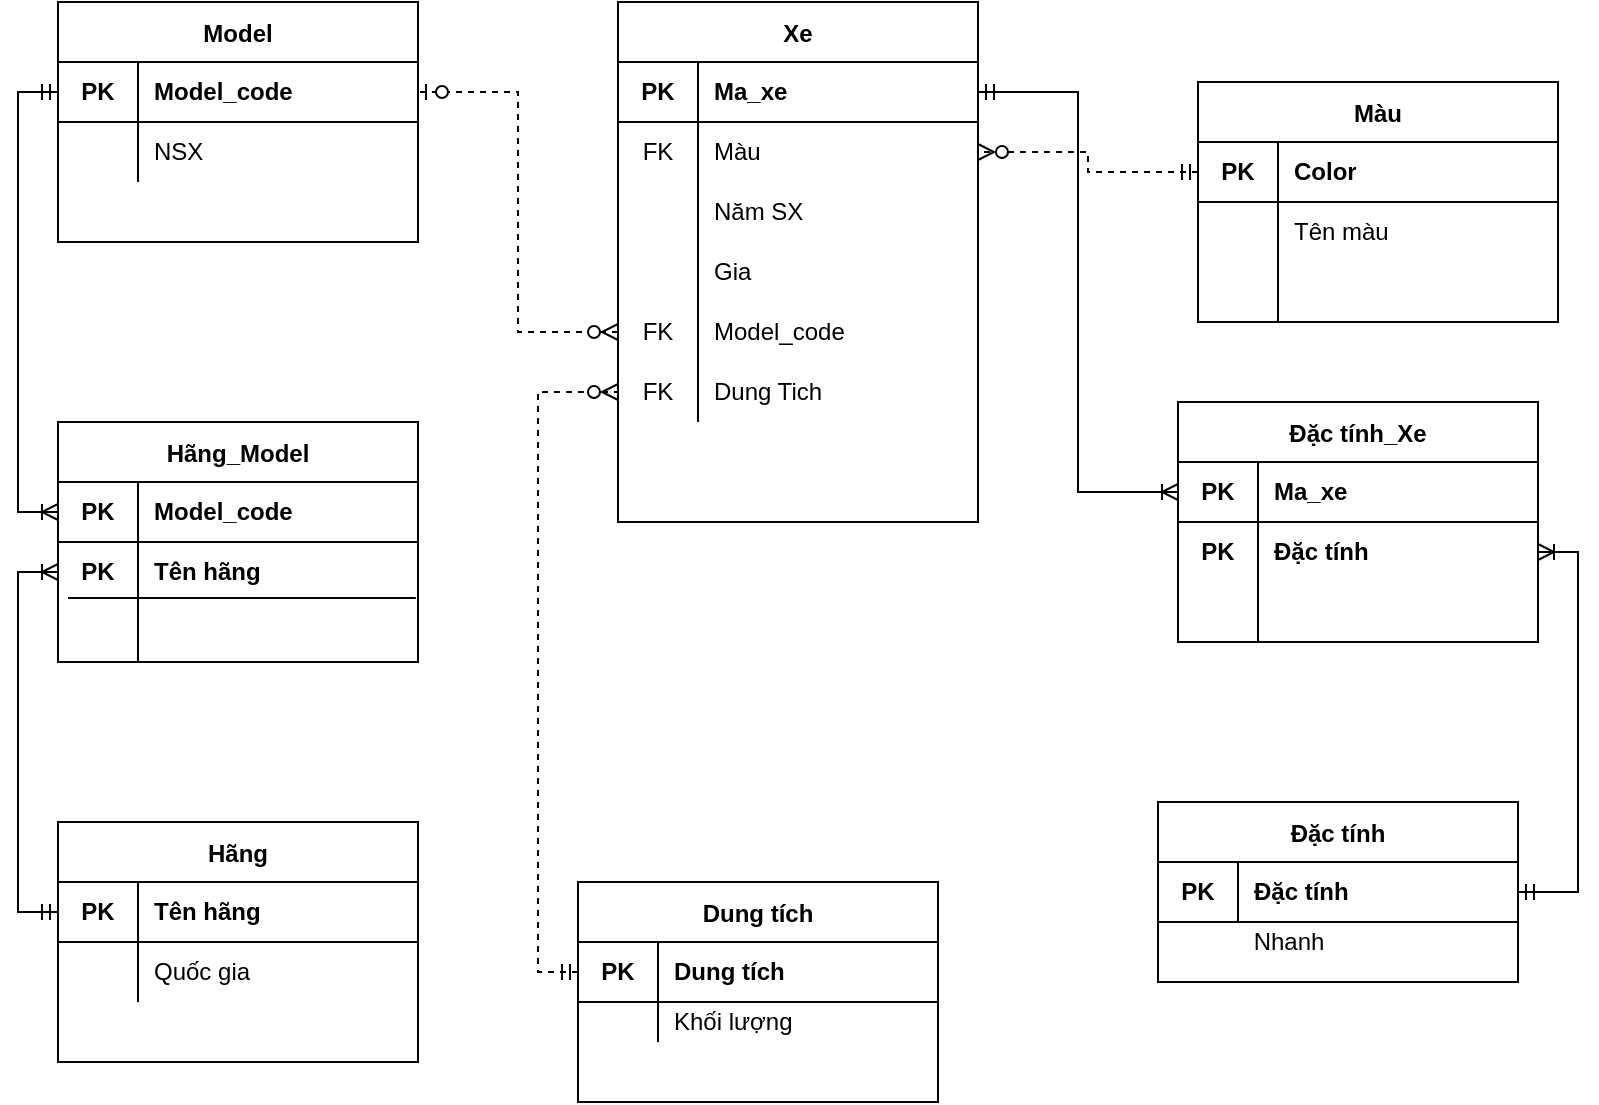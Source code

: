 <mxfile version="14.7.7" type="github">
  <diagram id="tQ0JAVw5jAxwwFSKnf0L" name="Page-1">
    <mxGraphModel dx="2205" dy="756" grid="1" gridSize="10" guides="1" tooltips="1" connect="1" arrows="1" fold="1" page="1" pageScale="1" pageWidth="827" pageHeight="1169" math="0" shadow="0">
      <root>
        <mxCell id="0" />
        <mxCell id="1" parent="0" />
        <mxCell id="geqhsTKzs4VP_xfvQTbi-14" value="Model" style="shape=table;startSize=30;container=1;collapsible=0;childLayout=tableLayout;fixedRows=1;rowLines=0;fontStyle=1;align=center;" vertex="1" parent="1">
          <mxGeometry x="20" y="40" width="180" height="120" as="geometry" />
        </mxCell>
        <mxCell id="geqhsTKzs4VP_xfvQTbi-15" value="" style="shape=partialRectangle;html=1;whiteSpace=wrap;collapsible=0;dropTarget=0;pointerEvents=0;fillColor=none;top=0;left=0;bottom=1;right=0;points=[[0,0.5],[1,0.5]];portConstraint=eastwest;" vertex="1" parent="geqhsTKzs4VP_xfvQTbi-14">
          <mxGeometry y="30" width="180" height="30" as="geometry" />
        </mxCell>
        <mxCell id="geqhsTKzs4VP_xfvQTbi-16" value="&lt;font style=&quot;vertical-align: inherit&quot;&gt;&lt;font style=&quot;vertical-align: inherit&quot;&gt;&lt;b&gt;PK&lt;/b&gt;&lt;/font&gt;&lt;/font&gt;" style="shape=partialRectangle;html=1;whiteSpace=wrap;connectable=0;fillColor=none;top=0;left=0;bottom=0;right=0;overflow=hidden;" vertex="1" parent="geqhsTKzs4VP_xfvQTbi-15">
          <mxGeometry width="40" height="30" as="geometry" />
        </mxCell>
        <mxCell id="geqhsTKzs4VP_xfvQTbi-17" value="&lt;font style=&quot;vertical-align: inherit&quot;&gt;&lt;font style=&quot;vertical-align: inherit&quot;&gt;&lt;b&gt;Model_code&lt;/b&gt;&lt;/font&gt;&lt;/font&gt;" style="shape=partialRectangle;html=1;whiteSpace=wrap;connectable=0;fillColor=none;top=0;left=0;bottom=0;right=0;align=left;spacingLeft=6;overflow=hidden;" vertex="1" parent="geqhsTKzs4VP_xfvQTbi-15">
          <mxGeometry x="40" width="140" height="30" as="geometry" />
        </mxCell>
        <mxCell id="geqhsTKzs4VP_xfvQTbi-21" value="" style="shape=partialRectangle;html=1;whiteSpace=wrap;collapsible=0;dropTarget=0;pointerEvents=0;fillColor=none;top=0;left=0;bottom=0;right=0;points=[[0,0.5],[1,0.5]];portConstraint=eastwest;" vertex="1" parent="geqhsTKzs4VP_xfvQTbi-14">
          <mxGeometry y="60" width="180" height="30" as="geometry" />
        </mxCell>
        <mxCell id="geqhsTKzs4VP_xfvQTbi-22" value="" style="shape=partialRectangle;html=1;whiteSpace=wrap;connectable=0;fillColor=none;top=0;left=0;bottom=0;right=0;overflow=hidden;" vertex="1" parent="geqhsTKzs4VP_xfvQTbi-21">
          <mxGeometry width="40" height="30" as="geometry" />
        </mxCell>
        <mxCell id="geqhsTKzs4VP_xfvQTbi-23" value="&lt;font style=&quot;vertical-align: inherit&quot;&gt;&lt;font style=&quot;vertical-align: inherit&quot;&gt;NSX&lt;/font&gt;&lt;/font&gt;" style="shape=partialRectangle;html=1;whiteSpace=wrap;connectable=0;fillColor=none;top=0;left=0;bottom=0;right=0;align=left;spacingLeft=6;overflow=hidden;" vertex="1" parent="geqhsTKzs4VP_xfvQTbi-21">
          <mxGeometry x="40" width="140" height="30" as="geometry" />
        </mxCell>
        <mxCell id="geqhsTKzs4VP_xfvQTbi-24" value="Xe" style="shape=table;startSize=30;container=1;collapsible=0;childLayout=tableLayout;fixedRows=1;rowLines=0;fontStyle=1;align=center;" vertex="1" parent="1">
          <mxGeometry x="300" y="40" width="180" height="260" as="geometry" />
        </mxCell>
        <mxCell id="geqhsTKzs4VP_xfvQTbi-25" value="" style="shape=partialRectangle;html=1;whiteSpace=wrap;collapsible=0;dropTarget=0;pointerEvents=0;fillColor=none;top=0;left=0;bottom=1;right=0;points=[[0,0.5],[1,0.5]];portConstraint=eastwest;" vertex="1" parent="geqhsTKzs4VP_xfvQTbi-24">
          <mxGeometry y="30" width="180" height="30" as="geometry" />
        </mxCell>
        <mxCell id="geqhsTKzs4VP_xfvQTbi-26" value="&lt;font style=&quot;vertical-align: inherit&quot;&gt;&lt;font style=&quot;vertical-align: inherit&quot;&gt;&lt;font style=&quot;vertical-align: inherit&quot;&gt;&lt;font style=&quot;vertical-align: inherit&quot;&gt;&lt;b&gt;PK&lt;/b&gt;&lt;/font&gt;&lt;/font&gt;&lt;/font&gt;&lt;/font&gt;" style="shape=partialRectangle;html=1;whiteSpace=wrap;connectable=0;fillColor=none;top=0;left=0;bottom=0;right=0;overflow=hidden;" vertex="1" parent="geqhsTKzs4VP_xfvQTbi-25">
          <mxGeometry width="40" height="30" as="geometry" />
        </mxCell>
        <mxCell id="geqhsTKzs4VP_xfvQTbi-27" value="&lt;font style=&quot;vertical-align: inherit&quot;&gt;&lt;font style=&quot;vertical-align: inherit&quot;&gt;&lt;font style=&quot;vertical-align: inherit&quot;&gt;&lt;font style=&quot;vertical-align: inherit&quot;&gt;&lt;b&gt;Ma_xe&lt;/b&gt;&lt;/font&gt;&lt;/font&gt;&lt;/font&gt;&lt;/font&gt;" style="shape=partialRectangle;html=1;whiteSpace=wrap;connectable=0;fillColor=none;top=0;left=0;bottom=0;right=0;align=left;spacingLeft=6;overflow=hidden;" vertex="1" parent="geqhsTKzs4VP_xfvQTbi-25">
          <mxGeometry x="40" width="140" height="30" as="geometry" />
        </mxCell>
        <mxCell id="geqhsTKzs4VP_xfvQTbi-28" value="" style="shape=partialRectangle;html=1;whiteSpace=wrap;collapsible=0;dropTarget=0;pointerEvents=0;fillColor=none;top=0;left=0;bottom=0;right=0;points=[[0,0.5],[1,0.5]];portConstraint=eastwest;" vertex="1" parent="geqhsTKzs4VP_xfvQTbi-24">
          <mxGeometry y="60" width="180" height="30" as="geometry" />
        </mxCell>
        <mxCell id="geqhsTKzs4VP_xfvQTbi-29" value="&lt;font style=&quot;vertical-align: inherit&quot;&gt;&lt;font style=&quot;vertical-align: inherit&quot;&gt;FK&lt;/font&gt;&lt;/font&gt;" style="shape=partialRectangle;html=1;whiteSpace=wrap;connectable=0;fillColor=none;top=0;left=0;bottom=0;right=0;overflow=hidden;" vertex="1" parent="geqhsTKzs4VP_xfvQTbi-28">
          <mxGeometry width="40" height="30" as="geometry" />
        </mxCell>
        <mxCell id="geqhsTKzs4VP_xfvQTbi-30" value="&lt;font style=&quot;vertical-align: inherit&quot;&gt;&lt;font style=&quot;vertical-align: inherit&quot;&gt;Màu&lt;/font&gt;&lt;/font&gt;" style="shape=partialRectangle;html=1;whiteSpace=wrap;connectable=0;fillColor=none;top=0;left=0;bottom=0;right=0;align=left;spacingLeft=6;overflow=hidden;" vertex="1" parent="geqhsTKzs4VP_xfvQTbi-28">
          <mxGeometry x="40" width="140" height="30" as="geometry" />
        </mxCell>
        <mxCell id="geqhsTKzs4VP_xfvQTbi-31" value="" style="shape=partialRectangle;html=1;whiteSpace=wrap;collapsible=0;dropTarget=0;pointerEvents=0;fillColor=none;top=0;left=0;bottom=0;right=0;points=[[0,0.5],[1,0.5]];portConstraint=eastwest;" vertex="1" parent="geqhsTKzs4VP_xfvQTbi-24">
          <mxGeometry y="90" width="180" height="30" as="geometry" />
        </mxCell>
        <mxCell id="geqhsTKzs4VP_xfvQTbi-32" value="" style="shape=partialRectangle;html=1;whiteSpace=wrap;connectable=0;fillColor=none;top=0;left=0;bottom=0;right=0;overflow=hidden;" vertex="1" parent="geqhsTKzs4VP_xfvQTbi-31">
          <mxGeometry width="40" height="30" as="geometry" />
        </mxCell>
        <mxCell id="geqhsTKzs4VP_xfvQTbi-33" value="&lt;font style=&quot;vertical-align: inherit&quot;&gt;&lt;font style=&quot;vertical-align: inherit&quot;&gt;Năm SX&lt;/font&gt;&lt;/font&gt;" style="shape=partialRectangle;html=1;whiteSpace=wrap;connectable=0;fillColor=none;top=0;left=0;bottom=0;right=0;align=left;spacingLeft=6;overflow=hidden;" vertex="1" parent="geqhsTKzs4VP_xfvQTbi-31">
          <mxGeometry x="40" width="140" height="30" as="geometry" />
        </mxCell>
        <mxCell id="geqhsTKzs4VP_xfvQTbi-94" value="" style="shape=partialRectangle;html=1;whiteSpace=wrap;collapsible=0;dropTarget=0;pointerEvents=0;fillColor=none;top=0;left=0;bottom=0;right=0;points=[[0,0.5],[1,0.5]];portConstraint=eastwest;" vertex="1" parent="geqhsTKzs4VP_xfvQTbi-24">
          <mxGeometry y="120" width="180" height="30" as="geometry" />
        </mxCell>
        <mxCell id="geqhsTKzs4VP_xfvQTbi-95" value="" style="shape=partialRectangle;html=1;whiteSpace=wrap;connectable=0;fillColor=none;top=0;left=0;bottom=0;right=0;overflow=hidden;" vertex="1" parent="geqhsTKzs4VP_xfvQTbi-94">
          <mxGeometry width="40" height="30" as="geometry" />
        </mxCell>
        <mxCell id="geqhsTKzs4VP_xfvQTbi-96" value="&lt;font style=&quot;vertical-align: inherit&quot;&gt;&lt;font style=&quot;vertical-align: inherit&quot;&gt;Gia&lt;/font&gt;&lt;/font&gt;" style="shape=partialRectangle;html=1;whiteSpace=wrap;connectable=0;fillColor=none;top=0;left=0;bottom=0;right=0;align=left;spacingLeft=6;overflow=hidden;" vertex="1" parent="geqhsTKzs4VP_xfvQTbi-94">
          <mxGeometry x="40" width="140" height="30" as="geometry" />
        </mxCell>
        <mxCell id="geqhsTKzs4VP_xfvQTbi-97" value="" style="shape=partialRectangle;html=1;whiteSpace=wrap;collapsible=0;dropTarget=0;pointerEvents=0;fillColor=none;top=0;left=0;bottom=0;right=0;points=[[0,0.5],[1,0.5]];portConstraint=eastwest;" vertex="1" parent="geqhsTKzs4VP_xfvQTbi-24">
          <mxGeometry y="150" width="180" height="30" as="geometry" />
        </mxCell>
        <mxCell id="geqhsTKzs4VP_xfvQTbi-98" value="&lt;font style=&quot;vertical-align: inherit&quot;&gt;&lt;font style=&quot;vertical-align: inherit&quot;&gt;FK&lt;/font&gt;&lt;/font&gt;" style="shape=partialRectangle;html=1;whiteSpace=wrap;connectable=0;fillColor=none;top=0;left=0;bottom=0;right=0;overflow=hidden;" vertex="1" parent="geqhsTKzs4VP_xfvQTbi-97">
          <mxGeometry width="40" height="30" as="geometry" />
        </mxCell>
        <mxCell id="geqhsTKzs4VP_xfvQTbi-99" value="&lt;font style=&quot;vertical-align: inherit&quot;&gt;&lt;font style=&quot;vertical-align: inherit&quot;&gt;Model_code&lt;/font&gt;&lt;/font&gt;" style="shape=partialRectangle;html=1;whiteSpace=wrap;connectable=0;fillColor=none;top=0;left=0;bottom=0;right=0;align=left;spacingLeft=6;overflow=hidden;" vertex="1" parent="geqhsTKzs4VP_xfvQTbi-97">
          <mxGeometry x="40" width="140" height="30" as="geometry" />
        </mxCell>
        <mxCell id="geqhsTKzs4VP_xfvQTbi-100" value="" style="shape=partialRectangle;html=1;whiteSpace=wrap;collapsible=0;dropTarget=0;pointerEvents=0;fillColor=none;top=0;left=0;bottom=0;right=0;points=[[0,0.5],[1,0.5]];portConstraint=eastwest;" vertex="1" parent="geqhsTKzs4VP_xfvQTbi-24">
          <mxGeometry y="180" width="180" height="30" as="geometry" />
        </mxCell>
        <mxCell id="geqhsTKzs4VP_xfvQTbi-101" value="&lt;font style=&quot;vertical-align: inherit&quot;&gt;&lt;font style=&quot;vertical-align: inherit&quot;&gt;FK&lt;/font&gt;&lt;/font&gt;" style="shape=partialRectangle;html=1;whiteSpace=wrap;connectable=0;fillColor=none;top=0;left=0;bottom=0;right=0;overflow=hidden;" vertex="1" parent="geqhsTKzs4VP_xfvQTbi-100">
          <mxGeometry width="40" height="30" as="geometry" />
        </mxCell>
        <mxCell id="geqhsTKzs4VP_xfvQTbi-102" value="&lt;font style=&quot;vertical-align: inherit&quot;&gt;&lt;font style=&quot;vertical-align: inherit&quot;&gt;Dung Tich&lt;/font&gt;&lt;/font&gt;" style="shape=partialRectangle;html=1;whiteSpace=wrap;connectable=0;fillColor=none;top=0;left=0;bottom=0;right=0;align=left;spacingLeft=6;overflow=hidden;" vertex="1" parent="geqhsTKzs4VP_xfvQTbi-100">
          <mxGeometry x="40" width="140" height="30" as="geometry" />
        </mxCell>
        <mxCell id="geqhsTKzs4VP_xfvQTbi-34" value="Hãng" style="shape=table;startSize=30;container=1;collapsible=0;childLayout=tableLayout;fixedRows=1;rowLines=0;fontStyle=1;align=center;" vertex="1" parent="1">
          <mxGeometry x="20" y="450" width="180" height="120" as="geometry" />
        </mxCell>
        <mxCell id="geqhsTKzs4VP_xfvQTbi-35" value="" style="shape=partialRectangle;html=1;whiteSpace=wrap;collapsible=0;dropTarget=0;pointerEvents=0;fillColor=none;top=0;left=0;bottom=1;right=0;points=[[0,0.5],[1,0.5]];portConstraint=eastwest;" vertex="1" parent="geqhsTKzs4VP_xfvQTbi-34">
          <mxGeometry y="30" width="180" height="30" as="geometry" />
        </mxCell>
        <mxCell id="geqhsTKzs4VP_xfvQTbi-36" value="&lt;b&gt;PK&lt;/b&gt;" style="shape=partialRectangle;html=1;whiteSpace=wrap;connectable=0;fillColor=none;top=0;left=0;bottom=0;right=0;overflow=hidden;" vertex="1" parent="geqhsTKzs4VP_xfvQTbi-35">
          <mxGeometry width="40" height="30" as="geometry" />
        </mxCell>
        <mxCell id="geqhsTKzs4VP_xfvQTbi-37" value="&lt;b&gt;Tên hãng&lt;/b&gt;" style="shape=partialRectangle;html=1;whiteSpace=wrap;connectable=0;fillColor=none;top=0;left=0;bottom=0;right=0;align=left;spacingLeft=6;overflow=hidden;" vertex="1" parent="geqhsTKzs4VP_xfvQTbi-35">
          <mxGeometry x="40" width="140" height="30" as="geometry" />
        </mxCell>
        <mxCell id="geqhsTKzs4VP_xfvQTbi-38" value="" style="shape=partialRectangle;html=1;whiteSpace=wrap;collapsible=0;dropTarget=0;pointerEvents=0;fillColor=none;top=0;left=0;bottom=0;right=0;points=[[0,0.5],[1,0.5]];portConstraint=eastwest;" vertex="1" parent="geqhsTKzs4VP_xfvQTbi-34">
          <mxGeometry y="60" width="180" height="30" as="geometry" />
        </mxCell>
        <mxCell id="geqhsTKzs4VP_xfvQTbi-39" value="" style="shape=partialRectangle;html=1;whiteSpace=wrap;connectable=0;fillColor=none;top=0;left=0;bottom=0;right=0;overflow=hidden;" vertex="1" parent="geqhsTKzs4VP_xfvQTbi-38">
          <mxGeometry width="40" height="30" as="geometry" />
        </mxCell>
        <mxCell id="geqhsTKzs4VP_xfvQTbi-40" value="Quốc gia" style="shape=partialRectangle;html=1;whiteSpace=wrap;connectable=0;fillColor=none;top=0;left=0;bottom=0;right=0;align=left;spacingLeft=6;overflow=hidden;" vertex="1" parent="geqhsTKzs4VP_xfvQTbi-38">
          <mxGeometry x="40" width="140" height="30" as="geometry" />
        </mxCell>
        <mxCell id="geqhsTKzs4VP_xfvQTbi-44" value="Hãng_Model" style="shape=table;startSize=30;container=1;collapsible=0;childLayout=tableLayout;fixedRows=1;rowLines=0;fontStyle=1;align=center;" vertex="1" parent="1">
          <mxGeometry x="20" y="250" width="180" height="120" as="geometry" />
        </mxCell>
        <mxCell id="geqhsTKzs4VP_xfvQTbi-45" value="" style="shape=partialRectangle;html=1;whiteSpace=wrap;collapsible=0;dropTarget=0;pointerEvents=0;fillColor=none;top=0;left=0;bottom=1;right=0;points=[[0,0.5],[1,0.5]];portConstraint=eastwest;" vertex="1" parent="geqhsTKzs4VP_xfvQTbi-44">
          <mxGeometry y="30" width="180" height="30" as="geometry" />
        </mxCell>
        <mxCell id="geqhsTKzs4VP_xfvQTbi-46" value="&lt;font style=&quot;vertical-align: inherit&quot;&gt;&lt;font style=&quot;vertical-align: inherit&quot;&gt;&lt;b&gt;PK&lt;/b&gt;&lt;/font&gt;&lt;/font&gt;" style="shape=partialRectangle;html=1;whiteSpace=wrap;connectable=0;fillColor=none;top=0;left=0;bottom=0;right=0;overflow=hidden;" vertex="1" parent="geqhsTKzs4VP_xfvQTbi-45">
          <mxGeometry width="40" height="30" as="geometry" />
        </mxCell>
        <mxCell id="geqhsTKzs4VP_xfvQTbi-47" value="&lt;b&gt;Model_code&lt;/b&gt;" style="shape=partialRectangle;html=1;whiteSpace=wrap;connectable=0;fillColor=none;top=0;left=0;bottom=0;right=0;align=left;spacingLeft=6;overflow=hidden;" vertex="1" parent="geqhsTKzs4VP_xfvQTbi-45">
          <mxGeometry x="40" width="140" height="30" as="geometry" />
        </mxCell>
        <mxCell id="geqhsTKzs4VP_xfvQTbi-48" value="" style="shape=partialRectangle;html=1;whiteSpace=wrap;collapsible=0;dropTarget=0;pointerEvents=0;fillColor=none;top=0;left=0;bottom=0;right=0;points=[[0,0.5],[1,0.5]];portConstraint=eastwest;" vertex="1" parent="geqhsTKzs4VP_xfvQTbi-44">
          <mxGeometry y="60" width="180" height="30" as="geometry" />
        </mxCell>
        <mxCell id="geqhsTKzs4VP_xfvQTbi-49" value="&lt;font style=&quot;vertical-align: inherit&quot;&gt;&lt;font style=&quot;vertical-align: inherit&quot;&gt;&lt;font style=&quot;vertical-align: inherit&quot;&gt;&lt;font style=&quot;vertical-align: inherit&quot;&gt;&lt;b&gt;PK&lt;/b&gt;&lt;/font&gt;&lt;/font&gt;&lt;/font&gt;&lt;/font&gt;" style="shape=partialRectangle;html=1;whiteSpace=wrap;connectable=0;fillColor=none;top=0;left=0;bottom=0;right=0;overflow=hidden;" vertex="1" parent="geqhsTKzs4VP_xfvQTbi-48">
          <mxGeometry width="40" height="30" as="geometry" />
        </mxCell>
        <mxCell id="geqhsTKzs4VP_xfvQTbi-50" value="&lt;b&gt;Tên hãng&lt;/b&gt;" style="shape=partialRectangle;html=1;whiteSpace=wrap;connectable=0;fillColor=none;top=0;left=0;bottom=0;right=0;align=left;spacingLeft=6;overflow=hidden;" vertex="1" parent="geqhsTKzs4VP_xfvQTbi-48">
          <mxGeometry x="40" width="140" height="30" as="geometry" />
        </mxCell>
        <mxCell id="geqhsTKzs4VP_xfvQTbi-51" value="" style="shape=partialRectangle;html=1;whiteSpace=wrap;collapsible=0;dropTarget=0;pointerEvents=0;fillColor=none;top=0;left=0;bottom=0;right=0;points=[[0,0.5],[1,0.5]];portConstraint=eastwest;" vertex="1" parent="geqhsTKzs4VP_xfvQTbi-44">
          <mxGeometry y="90" width="180" height="30" as="geometry" />
        </mxCell>
        <mxCell id="geqhsTKzs4VP_xfvQTbi-52" value="" style="shape=partialRectangle;html=1;whiteSpace=wrap;connectable=0;fillColor=none;top=0;left=0;bottom=0;right=0;overflow=hidden;" vertex="1" parent="geqhsTKzs4VP_xfvQTbi-51">
          <mxGeometry width="40" height="30" as="geometry" />
        </mxCell>
        <mxCell id="geqhsTKzs4VP_xfvQTbi-53" value="" style="shape=partialRectangle;html=1;whiteSpace=wrap;connectable=0;fillColor=none;top=0;left=0;bottom=0;right=0;align=left;spacingLeft=6;overflow=hidden;" vertex="1" parent="geqhsTKzs4VP_xfvQTbi-51">
          <mxGeometry x="40" width="140" height="30" as="geometry" />
        </mxCell>
        <mxCell id="geqhsTKzs4VP_xfvQTbi-110" value="" style="endArrow=none;html=1;exitX=0.028;exitY=0.933;exitDx=0;exitDy=0;exitPerimeter=0;entryX=0.994;entryY=-0.067;entryDx=0;entryDy=0;entryPerimeter=0;" edge="1" parent="geqhsTKzs4VP_xfvQTbi-44" source="geqhsTKzs4VP_xfvQTbi-48" target="geqhsTKzs4VP_xfvQTbi-51">
          <mxGeometry width="50" height="50" relative="1" as="geometry">
            <mxPoint x="370" y="160" as="sourcePoint" />
            <mxPoint x="420" y="110" as="targetPoint" />
          </mxGeometry>
        </mxCell>
        <mxCell id="geqhsTKzs4VP_xfvQTbi-54" value="Màu" style="shape=table;startSize=30;container=1;collapsible=0;childLayout=tableLayout;fixedRows=1;rowLines=0;fontStyle=1;align=center;" vertex="1" parent="1">
          <mxGeometry x="590" y="80" width="180" height="120" as="geometry" />
        </mxCell>
        <mxCell id="geqhsTKzs4VP_xfvQTbi-55" value="" style="shape=partialRectangle;html=1;whiteSpace=wrap;collapsible=0;dropTarget=0;pointerEvents=0;fillColor=none;top=0;left=0;bottom=1;right=0;points=[[0,0.5],[1,0.5]];portConstraint=eastwest;" vertex="1" parent="geqhsTKzs4VP_xfvQTbi-54">
          <mxGeometry y="30" width="180" height="30" as="geometry" />
        </mxCell>
        <mxCell id="geqhsTKzs4VP_xfvQTbi-56" value="&lt;font style=&quot;vertical-align: inherit&quot;&gt;&lt;font style=&quot;vertical-align: inherit&quot;&gt;&lt;font style=&quot;vertical-align: inherit&quot;&gt;&lt;font style=&quot;vertical-align: inherit&quot;&gt;&lt;b&gt;PK&lt;/b&gt;&lt;/font&gt;&lt;/font&gt;&lt;/font&gt;&lt;/font&gt;" style="shape=partialRectangle;html=1;whiteSpace=wrap;connectable=0;fillColor=none;top=0;left=0;bottom=0;right=0;overflow=hidden;" vertex="1" parent="geqhsTKzs4VP_xfvQTbi-55">
          <mxGeometry width="40" height="30" as="geometry" />
        </mxCell>
        <mxCell id="geqhsTKzs4VP_xfvQTbi-57" value="&lt;font style=&quot;vertical-align: inherit&quot;&gt;&lt;font style=&quot;vertical-align: inherit&quot;&gt;&lt;font style=&quot;vertical-align: inherit&quot;&gt;&lt;font style=&quot;vertical-align: inherit&quot;&gt;&lt;b&gt;Color&lt;/b&gt;&lt;/font&gt;&lt;/font&gt;&lt;/font&gt;&lt;/font&gt;" style="shape=partialRectangle;html=1;whiteSpace=wrap;connectable=0;fillColor=none;top=0;left=0;bottom=0;right=0;align=left;spacingLeft=6;overflow=hidden;" vertex="1" parent="geqhsTKzs4VP_xfvQTbi-55">
          <mxGeometry x="40" width="140" height="30" as="geometry" />
        </mxCell>
        <mxCell id="geqhsTKzs4VP_xfvQTbi-58" value="" style="shape=partialRectangle;html=1;whiteSpace=wrap;collapsible=0;dropTarget=0;pointerEvents=0;fillColor=none;top=0;left=0;bottom=0;right=0;points=[[0,0.5],[1,0.5]];portConstraint=eastwest;" vertex="1" parent="geqhsTKzs4VP_xfvQTbi-54">
          <mxGeometry y="60" width="180" height="30" as="geometry" />
        </mxCell>
        <mxCell id="geqhsTKzs4VP_xfvQTbi-59" value="" style="shape=partialRectangle;html=1;whiteSpace=wrap;connectable=0;fillColor=none;top=0;left=0;bottom=0;right=0;overflow=hidden;" vertex="1" parent="geqhsTKzs4VP_xfvQTbi-58">
          <mxGeometry width="40" height="30" as="geometry" />
        </mxCell>
        <mxCell id="geqhsTKzs4VP_xfvQTbi-60" value="&lt;font style=&quot;vertical-align: inherit&quot;&gt;&lt;font style=&quot;vertical-align: inherit&quot;&gt;Tên màu&lt;/font&gt;&lt;/font&gt;" style="shape=partialRectangle;html=1;whiteSpace=wrap;connectable=0;fillColor=none;top=0;left=0;bottom=0;right=0;align=left;spacingLeft=6;overflow=hidden;" vertex="1" parent="geqhsTKzs4VP_xfvQTbi-58">
          <mxGeometry x="40" width="140" height="30" as="geometry" />
        </mxCell>
        <mxCell id="geqhsTKzs4VP_xfvQTbi-61" value="" style="shape=partialRectangle;html=1;whiteSpace=wrap;collapsible=0;dropTarget=0;pointerEvents=0;fillColor=none;top=0;left=0;bottom=0;right=0;points=[[0,0.5],[1,0.5]];portConstraint=eastwest;" vertex="1" parent="geqhsTKzs4VP_xfvQTbi-54">
          <mxGeometry y="90" width="180" height="30" as="geometry" />
        </mxCell>
        <mxCell id="geqhsTKzs4VP_xfvQTbi-62" value="" style="shape=partialRectangle;html=1;whiteSpace=wrap;connectable=0;fillColor=none;top=0;left=0;bottom=0;right=0;overflow=hidden;" vertex="1" parent="geqhsTKzs4VP_xfvQTbi-61">
          <mxGeometry width="40" height="30" as="geometry" />
        </mxCell>
        <mxCell id="geqhsTKzs4VP_xfvQTbi-63" value="" style="shape=partialRectangle;html=1;whiteSpace=wrap;connectable=0;fillColor=none;top=0;left=0;bottom=0;right=0;align=left;spacingLeft=6;overflow=hidden;" vertex="1" parent="geqhsTKzs4VP_xfvQTbi-61">
          <mxGeometry x="40" width="140" height="30" as="geometry" />
        </mxCell>
        <mxCell id="geqhsTKzs4VP_xfvQTbi-64" value="Đặc tính" style="shape=table;startSize=30;container=1;collapsible=0;childLayout=tableLayout;fixedRows=1;rowLines=0;fontStyle=1;align=center;" vertex="1" parent="1">
          <mxGeometry x="570" y="440" width="180" height="90" as="geometry" />
        </mxCell>
        <mxCell id="geqhsTKzs4VP_xfvQTbi-65" value="" style="shape=partialRectangle;html=1;whiteSpace=wrap;collapsible=0;dropTarget=0;pointerEvents=0;fillColor=none;top=0;left=0;bottom=1;right=0;points=[[0,0.5],[1,0.5]];portConstraint=eastwest;" vertex="1" parent="geqhsTKzs4VP_xfvQTbi-64">
          <mxGeometry y="30" width="180" height="30" as="geometry" />
        </mxCell>
        <mxCell id="geqhsTKzs4VP_xfvQTbi-66" value="&lt;b&gt;PK&lt;/b&gt;" style="shape=partialRectangle;html=1;whiteSpace=wrap;connectable=0;fillColor=none;top=0;left=0;bottom=0;right=0;overflow=hidden;" vertex="1" parent="geqhsTKzs4VP_xfvQTbi-65">
          <mxGeometry width="40" height="30" as="geometry" />
        </mxCell>
        <mxCell id="geqhsTKzs4VP_xfvQTbi-67" value="&lt;b&gt;Đặc tính&lt;/b&gt;" style="shape=partialRectangle;html=1;whiteSpace=wrap;connectable=0;fillColor=none;top=0;left=0;bottom=0;right=0;align=left;spacingLeft=6;overflow=hidden;" vertex="1" parent="geqhsTKzs4VP_xfvQTbi-65">
          <mxGeometry x="40" width="140" height="30" as="geometry" />
        </mxCell>
        <mxCell id="geqhsTKzs4VP_xfvQTbi-74" value="Đặc tính_Xe" style="shape=table;startSize=30;container=1;collapsible=0;childLayout=tableLayout;fixedRows=1;rowLines=0;fontStyle=1;align=center;" vertex="1" parent="1">
          <mxGeometry x="580" y="240" width="180" height="120" as="geometry" />
        </mxCell>
        <mxCell id="geqhsTKzs4VP_xfvQTbi-75" value="" style="shape=partialRectangle;html=1;whiteSpace=wrap;collapsible=0;dropTarget=0;pointerEvents=0;fillColor=none;top=0;left=0;bottom=1;right=0;points=[[0,0.5],[1,0.5]];portConstraint=eastwest;" vertex="1" parent="geqhsTKzs4VP_xfvQTbi-74">
          <mxGeometry y="30" width="180" height="30" as="geometry" />
        </mxCell>
        <mxCell id="geqhsTKzs4VP_xfvQTbi-76" value="&lt;b&gt;PK&lt;/b&gt;" style="shape=partialRectangle;html=1;whiteSpace=wrap;connectable=0;fillColor=none;top=0;left=0;bottom=0;right=0;overflow=hidden;" vertex="1" parent="geqhsTKzs4VP_xfvQTbi-75">
          <mxGeometry width="40" height="30" as="geometry" />
        </mxCell>
        <mxCell id="geqhsTKzs4VP_xfvQTbi-77" value="&lt;b&gt;Ma_xe&lt;/b&gt;" style="shape=partialRectangle;html=1;whiteSpace=wrap;connectable=0;fillColor=none;top=0;left=0;bottom=0;right=0;align=left;spacingLeft=6;overflow=hidden;" vertex="1" parent="geqhsTKzs4VP_xfvQTbi-75">
          <mxGeometry x="40" width="140" height="30" as="geometry" />
        </mxCell>
        <mxCell id="geqhsTKzs4VP_xfvQTbi-78" value="" style="shape=partialRectangle;html=1;whiteSpace=wrap;collapsible=0;dropTarget=0;pointerEvents=0;fillColor=none;top=0;left=0;bottom=0;right=0;points=[[0,0.5],[1,0.5]];portConstraint=eastwest;" vertex="1" parent="geqhsTKzs4VP_xfvQTbi-74">
          <mxGeometry y="60" width="180" height="30" as="geometry" />
        </mxCell>
        <mxCell id="geqhsTKzs4VP_xfvQTbi-79" value="&lt;b&gt;PK&lt;/b&gt;" style="shape=partialRectangle;html=1;whiteSpace=wrap;connectable=0;fillColor=none;top=0;left=0;bottom=0;right=0;overflow=hidden;" vertex="1" parent="geqhsTKzs4VP_xfvQTbi-78">
          <mxGeometry width="40" height="30" as="geometry" />
        </mxCell>
        <mxCell id="geqhsTKzs4VP_xfvQTbi-80" value="&lt;b&gt;Đặc tính&lt;/b&gt;" style="shape=partialRectangle;html=1;whiteSpace=wrap;connectable=0;fillColor=none;top=0;left=0;bottom=0;right=0;align=left;spacingLeft=6;overflow=hidden;" vertex="1" parent="geqhsTKzs4VP_xfvQTbi-78">
          <mxGeometry x="40" width="140" height="30" as="geometry" />
        </mxCell>
        <mxCell id="geqhsTKzs4VP_xfvQTbi-81" value="" style="shape=partialRectangle;html=1;whiteSpace=wrap;collapsible=0;dropTarget=0;pointerEvents=0;fillColor=none;top=0;left=0;bottom=0;right=0;points=[[0,0.5],[1,0.5]];portConstraint=eastwest;" vertex="1" parent="geqhsTKzs4VP_xfvQTbi-74">
          <mxGeometry y="90" width="180" height="30" as="geometry" />
        </mxCell>
        <mxCell id="geqhsTKzs4VP_xfvQTbi-82" value="" style="shape=partialRectangle;html=1;whiteSpace=wrap;connectable=0;fillColor=none;top=0;left=0;bottom=0;right=0;overflow=hidden;" vertex="1" parent="geqhsTKzs4VP_xfvQTbi-81">
          <mxGeometry width="40" height="30" as="geometry" />
        </mxCell>
        <mxCell id="geqhsTKzs4VP_xfvQTbi-83" value="" style="shape=partialRectangle;html=1;whiteSpace=wrap;connectable=0;fillColor=none;top=0;left=0;bottom=0;right=0;align=left;spacingLeft=6;overflow=hidden;" vertex="1" parent="geqhsTKzs4VP_xfvQTbi-81">
          <mxGeometry x="40" width="140" height="30" as="geometry" />
        </mxCell>
        <mxCell id="geqhsTKzs4VP_xfvQTbi-84" value="Dung tích" style="shape=table;startSize=30;container=1;collapsible=0;childLayout=tableLayout;fixedRows=1;rowLines=0;fontStyle=1;align=center;" vertex="1" parent="1">
          <mxGeometry x="280" y="480" width="180" height="110" as="geometry" />
        </mxCell>
        <mxCell id="geqhsTKzs4VP_xfvQTbi-85" value="" style="shape=partialRectangle;html=1;whiteSpace=wrap;collapsible=0;dropTarget=0;pointerEvents=0;fillColor=none;top=0;left=0;bottom=1;right=0;points=[[0,0.5],[1,0.5]];portConstraint=eastwest;" vertex="1" parent="geqhsTKzs4VP_xfvQTbi-84">
          <mxGeometry y="30" width="180" height="30" as="geometry" />
        </mxCell>
        <mxCell id="geqhsTKzs4VP_xfvQTbi-86" value="&lt;b&gt;PK&lt;/b&gt;" style="shape=partialRectangle;html=1;whiteSpace=wrap;connectable=0;fillColor=none;top=0;left=0;bottom=0;right=0;overflow=hidden;" vertex="1" parent="geqhsTKzs4VP_xfvQTbi-85">
          <mxGeometry width="40" height="30" as="geometry" />
        </mxCell>
        <mxCell id="geqhsTKzs4VP_xfvQTbi-87" value="&lt;b&gt;Dung tích&lt;/b&gt;" style="shape=partialRectangle;html=1;whiteSpace=wrap;connectable=0;fillColor=none;top=0;left=0;bottom=0;right=0;align=left;spacingLeft=6;overflow=hidden;" vertex="1" parent="geqhsTKzs4VP_xfvQTbi-85">
          <mxGeometry x="40" width="140" height="30" as="geometry" />
        </mxCell>
        <mxCell id="geqhsTKzs4VP_xfvQTbi-91" value="" style="shape=partialRectangle;html=1;whiteSpace=wrap;collapsible=0;dropTarget=0;pointerEvents=0;fillColor=none;top=0;left=0;bottom=0;right=0;points=[[0,0.5],[1,0.5]];portConstraint=eastwest;" vertex="1" parent="geqhsTKzs4VP_xfvQTbi-84">
          <mxGeometry y="60" width="180" height="20" as="geometry" />
        </mxCell>
        <mxCell id="geqhsTKzs4VP_xfvQTbi-92" value="" style="shape=partialRectangle;html=1;whiteSpace=wrap;connectable=0;fillColor=none;top=0;left=0;bottom=0;right=0;overflow=hidden;" vertex="1" parent="geqhsTKzs4VP_xfvQTbi-91">
          <mxGeometry width="40" height="20" as="geometry" />
        </mxCell>
        <mxCell id="geqhsTKzs4VP_xfvQTbi-93" value="Khối lượng" style="shape=partialRectangle;html=1;whiteSpace=wrap;connectable=0;fillColor=none;top=0;left=0;bottom=0;right=0;align=left;spacingLeft=6;overflow=hidden;" vertex="1" parent="geqhsTKzs4VP_xfvQTbi-91">
          <mxGeometry x="40" width="140" height="20" as="geometry" />
        </mxCell>
        <mxCell id="geqhsTKzs4VP_xfvQTbi-104" value="Nhanh" style="text;html=1;align=center;verticalAlign=middle;resizable=0;points=[];autosize=1;strokeColor=none;" vertex="1" parent="1">
          <mxGeometry x="610" y="500" width="50" height="20" as="geometry" />
        </mxCell>
        <mxCell id="geqhsTKzs4VP_xfvQTbi-106" style="edgeStyle=orthogonalEdgeStyle;rounded=0;orthogonalLoop=1;jettySize=auto;html=1;exitX=0;exitY=0.5;exitDx=0;exitDy=0;entryX=1;entryY=0.5;entryDx=0;entryDy=0;startArrow=ERzeroToMany;startFill=1;endArrow=ERzeroToOne;endFill=1;dashed=1;" edge="1" parent="1" source="geqhsTKzs4VP_xfvQTbi-97" target="geqhsTKzs4VP_xfvQTbi-15">
          <mxGeometry relative="1" as="geometry" />
        </mxCell>
        <mxCell id="geqhsTKzs4VP_xfvQTbi-108" style="edgeStyle=orthogonalEdgeStyle;rounded=0;orthogonalLoop=1;jettySize=auto;html=1;exitX=0;exitY=0.5;exitDx=0;exitDy=0;entryX=0;entryY=0.5;entryDx=0;entryDy=0;startArrow=ERmandOne;startFill=0;endArrow=ERoneToMany;endFill=0;" edge="1" parent="1" source="geqhsTKzs4VP_xfvQTbi-15" target="geqhsTKzs4VP_xfvQTbi-45">
          <mxGeometry relative="1" as="geometry" />
        </mxCell>
        <mxCell id="geqhsTKzs4VP_xfvQTbi-109" style="edgeStyle=orthogonalEdgeStyle;rounded=0;orthogonalLoop=1;jettySize=auto;html=1;exitX=0;exitY=0.5;exitDx=0;exitDy=0;entryX=0;entryY=0.5;entryDx=0;entryDy=0;startArrow=ERmandOne;startFill=0;endArrow=ERoneToMany;endFill=0;" edge="1" parent="1" source="geqhsTKzs4VP_xfvQTbi-35" target="geqhsTKzs4VP_xfvQTbi-48">
          <mxGeometry relative="1" as="geometry" />
        </mxCell>
        <mxCell id="geqhsTKzs4VP_xfvQTbi-111" style="edgeStyle=orthogonalEdgeStyle;rounded=0;orthogonalLoop=1;jettySize=auto;html=1;exitX=0;exitY=0.5;exitDx=0;exitDy=0;entryX=0;entryY=0.5;entryDx=0;entryDy=0;startArrow=ERmandOne;startFill=0;endArrow=ERzeroToMany;endFill=1;dashed=1;" edge="1" parent="1" source="geqhsTKzs4VP_xfvQTbi-85" target="geqhsTKzs4VP_xfvQTbi-100">
          <mxGeometry relative="1" as="geometry" />
        </mxCell>
        <mxCell id="geqhsTKzs4VP_xfvQTbi-112" style="edgeStyle=orthogonalEdgeStyle;rounded=0;orthogonalLoop=1;jettySize=auto;html=1;exitX=0;exitY=0.5;exitDx=0;exitDy=0;entryX=1;entryY=0.5;entryDx=0;entryDy=0;dashed=1;startArrow=ERmandOne;startFill=0;endArrow=ERzeroToMany;endFill=1;" edge="1" parent="1" source="geqhsTKzs4VP_xfvQTbi-55" target="geqhsTKzs4VP_xfvQTbi-28">
          <mxGeometry relative="1" as="geometry" />
        </mxCell>
        <mxCell id="geqhsTKzs4VP_xfvQTbi-113" style="edgeStyle=orthogonalEdgeStyle;rounded=0;orthogonalLoop=1;jettySize=auto;html=1;exitX=1;exitY=0.5;exitDx=0;exitDy=0;entryX=0;entryY=0.5;entryDx=0;entryDy=0;startArrow=ERmandOne;startFill=0;endArrow=ERoneToMany;endFill=0;" edge="1" parent="1" source="geqhsTKzs4VP_xfvQTbi-25" target="geqhsTKzs4VP_xfvQTbi-75">
          <mxGeometry relative="1" as="geometry" />
        </mxCell>
        <mxCell id="geqhsTKzs4VP_xfvQTbi-114" style="edgeStyle=orthogonalEdgeStyle;rounded=0;orthogonalLoop=1;jettySize=auto;html=1;exitX=1;exitY=0.5;exitDx=0;exitDy=0;entryX=1;entryY=0.5;entryDx=0;entryDy=0;startArrow=ERmandOne;startFill=0;endArrow=ERoneToMany;endFill=0;" edge="1" parent="1" source="geqhsTKzs4VP_xfvQTbi-65" target="geqhsTKzs4VP_xfvQTbi-78">
          <mxGeometry relative="1" as="geometry" />
        </mxCell>
      </root>
    </mxGraphModel>
  </diagram>
</mxfile>
